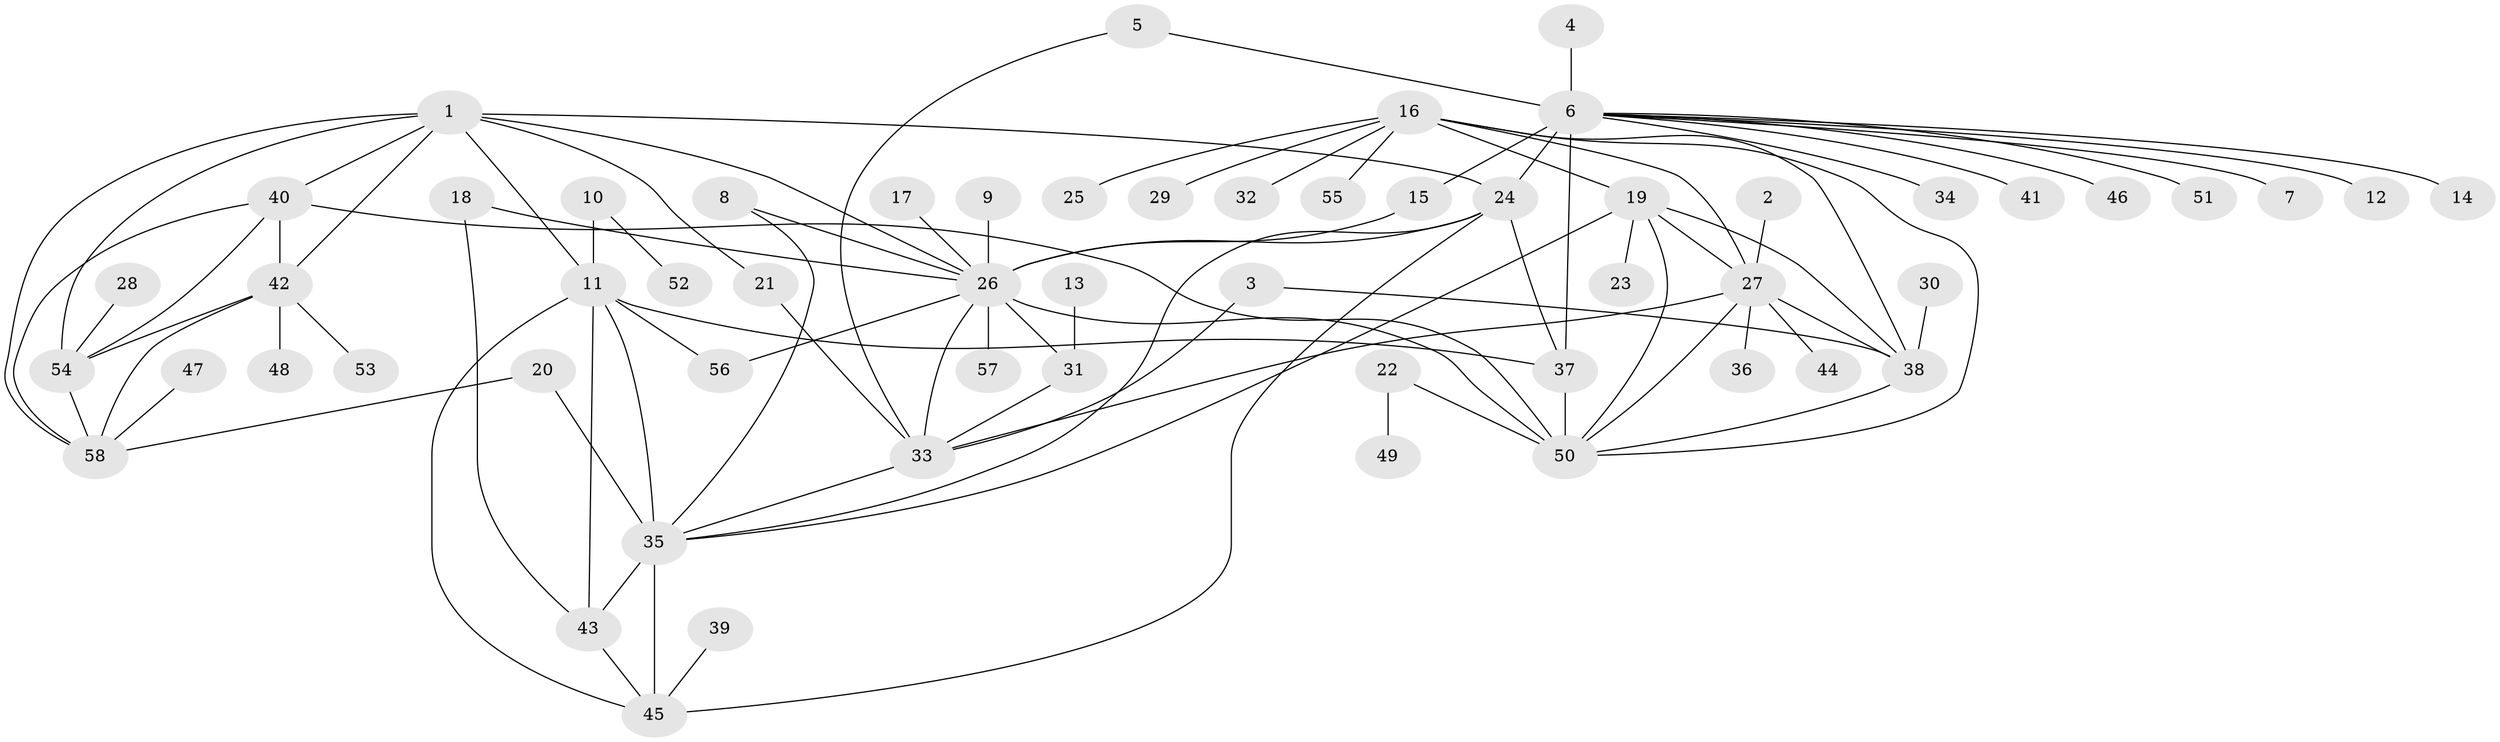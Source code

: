 // original degree distribution, {10: 0.02702702702702703, 8: 0.07207207207207207, 9: 0.036036036036036036, 7: 0.036036036036036036, 5: 0.02702702702702703, 13: 0.009009009009009009, 11: 0.009009009009009009, 6: 0.009009009009009009, 1: 0.5855855855855856, 2: 0.14414414414414414, 3: 0.036036036036036036, 4: 0.009009009009009009}
// Generated by graph-tools (version 1.1) at 2025/02/03/09/25 03:02:45]
// undirected, 58 vertices, 91 edges
graph export_dot {
graph [start="1"]
  node [color=gray90,style=filled];
  1;
  2;
  3;
  4;
  5;
  6;
  7;
  8;
  9;
  10;
  11;
  12;
  13;
  14;
  15;
  16;
  17;
  18;
  19;
  20;
  21;
  22;
  23;
  24;
  25;
  26;
  27;
  28;
  29;
  30;
  31;
  32;
  33;
  34;
  35;
  36;
  37;
  38;
  39;
  40;
  41;
  42;
  43;
  44;
  45;
  46;
  47;
  48;
  49;
  50;
  51;
  52;
  53;
  54;
  55;
  56;
  57;
  58;
  1 -- 11 [weight=1.0];
  1 -- 21 [weight=1.0];
  1 -- 24 [weight=1.0];
  1 -- 26 [weight=1.0];
  1 -- 40 [weight=1.0];
  1 -- 42 [weight=1.0];
  1 -- 54 [weight=1.0];
  1 -- 58 [weight=1.0];
  2 -- 27 [weight=1.0];
  3 -- 33 [weight=1.0];
  3 -- 38 [weight=1.0];
  4 -- 6 [weight=1.0];
  5 -- 6 [weight=1.0];
  5 -- 33 [weight=1.0];
  6 -- 7 [weight=1.0];
  6 -- 12 [weight=1.0];
  6 -- 14 [weight=1.0];
  6 -- 15 [weight=1.0];
  6 -- 24 [weight=3.0];
  6 -- 34 [weight=1.0];
  6 -- 37 [weight=3.0];
  6 -- 41 [weight=1.0];
  6 -- 46 [weight=1.0];
  6 -- 51 [weight=1.0];
  8 -- 26 [weight=1.0];
  8 -- 35 [weight=1.0];
  9 -- 26 [weight=1.0];
  10 -- 11 [weight=1.0];
  10 -- 52 [weight=1.0];
  11 -- 35 [weight=2.0];
  11 -- 37 [weight=1.0];
  11 -- 43 [weight=1.0];
  11 -- 45 [weight=1.0];
  11 -- 56 [weight=1.0];
  13 -- 31 [weight=1.0];
  15 -- 26 [weight=1.0];
  16 -- 19 [weight=1.0];
  16 -- 25 [weight=1.0];
  16 -- 27 [weight=1.0];
  16 -- 29 [weight=1.0];
  16 -- 32 [weight=1.0];
  16 -- 38 [weight=1.0];
  16 -- 50 [weight=1.0];
  16 -- 55 [weight=1.0];
  17 -- 26 [weight=1.0];
  18 -- 26 [weight=1.0];
  18 -- 43 [weight=1.0];
  19 -- 23 [weight=1.0];
  19 -- 27 [weight=1.0];
  19 -- 35 [weight=1.0];
  19 -- 38 [weight=1.0];
  19 -- 50 [weight=1.0];
  20 -- 35 [weight=1.0];
  20 -- 58 [weight=1.0];
  21 -- 33 [weight=1.0];
  22 -- 49 [weight=1.0];
  22 -- 50 [weight=1.0];
  24 -- 26 [weight=1.0];
  24 -- 35 [weight=1.0];
  24 -- 37 [weight=1.0];
  24 -- 45 [weight=1.0];
  26 -- 31 [weight=4.0];
  26 -- 33 [weight=2.0];
  26 -- 50 [weight=1.0];
  26 -- 56 [weight=1.0];
  26 -- 57 [weight=1.0];
  27 -- 33 [weight=1.0];
  27 -- 36 [weight=1.0];
  27 -- 38 [weight=1.0];
  27 -- 44 [weight=1.0];
  27 -- 50 [weight=1.0];
  28 -- 54 [weight=1.0];
  30 -- 38 [weight=1.0];
  31 -- 33 [weight=2.0];
  33 -- 35 [weight=1.0];
  35 -- 43 [weight=2.0];
  35 -- 45 [weight=2.0];
  37 -- 50 [weight=2.0];
  38 -- 50 [weight=1.0];
  39 -- 45 [weight=1.0];
  40 -- 42 [weight=1.0];
  40 -- 50 [weight=1.0];
  40 -- 54 [weight=1.0];
  40 -- 58 [weight=1.0];
  42 -- 48 [weight=1.0];
  42 -- 53 [weight=1.0];
  42 -- 54 [weight=1.0];
  42 -- 58 [weight=1.0];
  43 -- 45 [weight=1.0];
  47 -- 58 [weight=1.0];
  54 -- 58 [weight=1.0];
}
